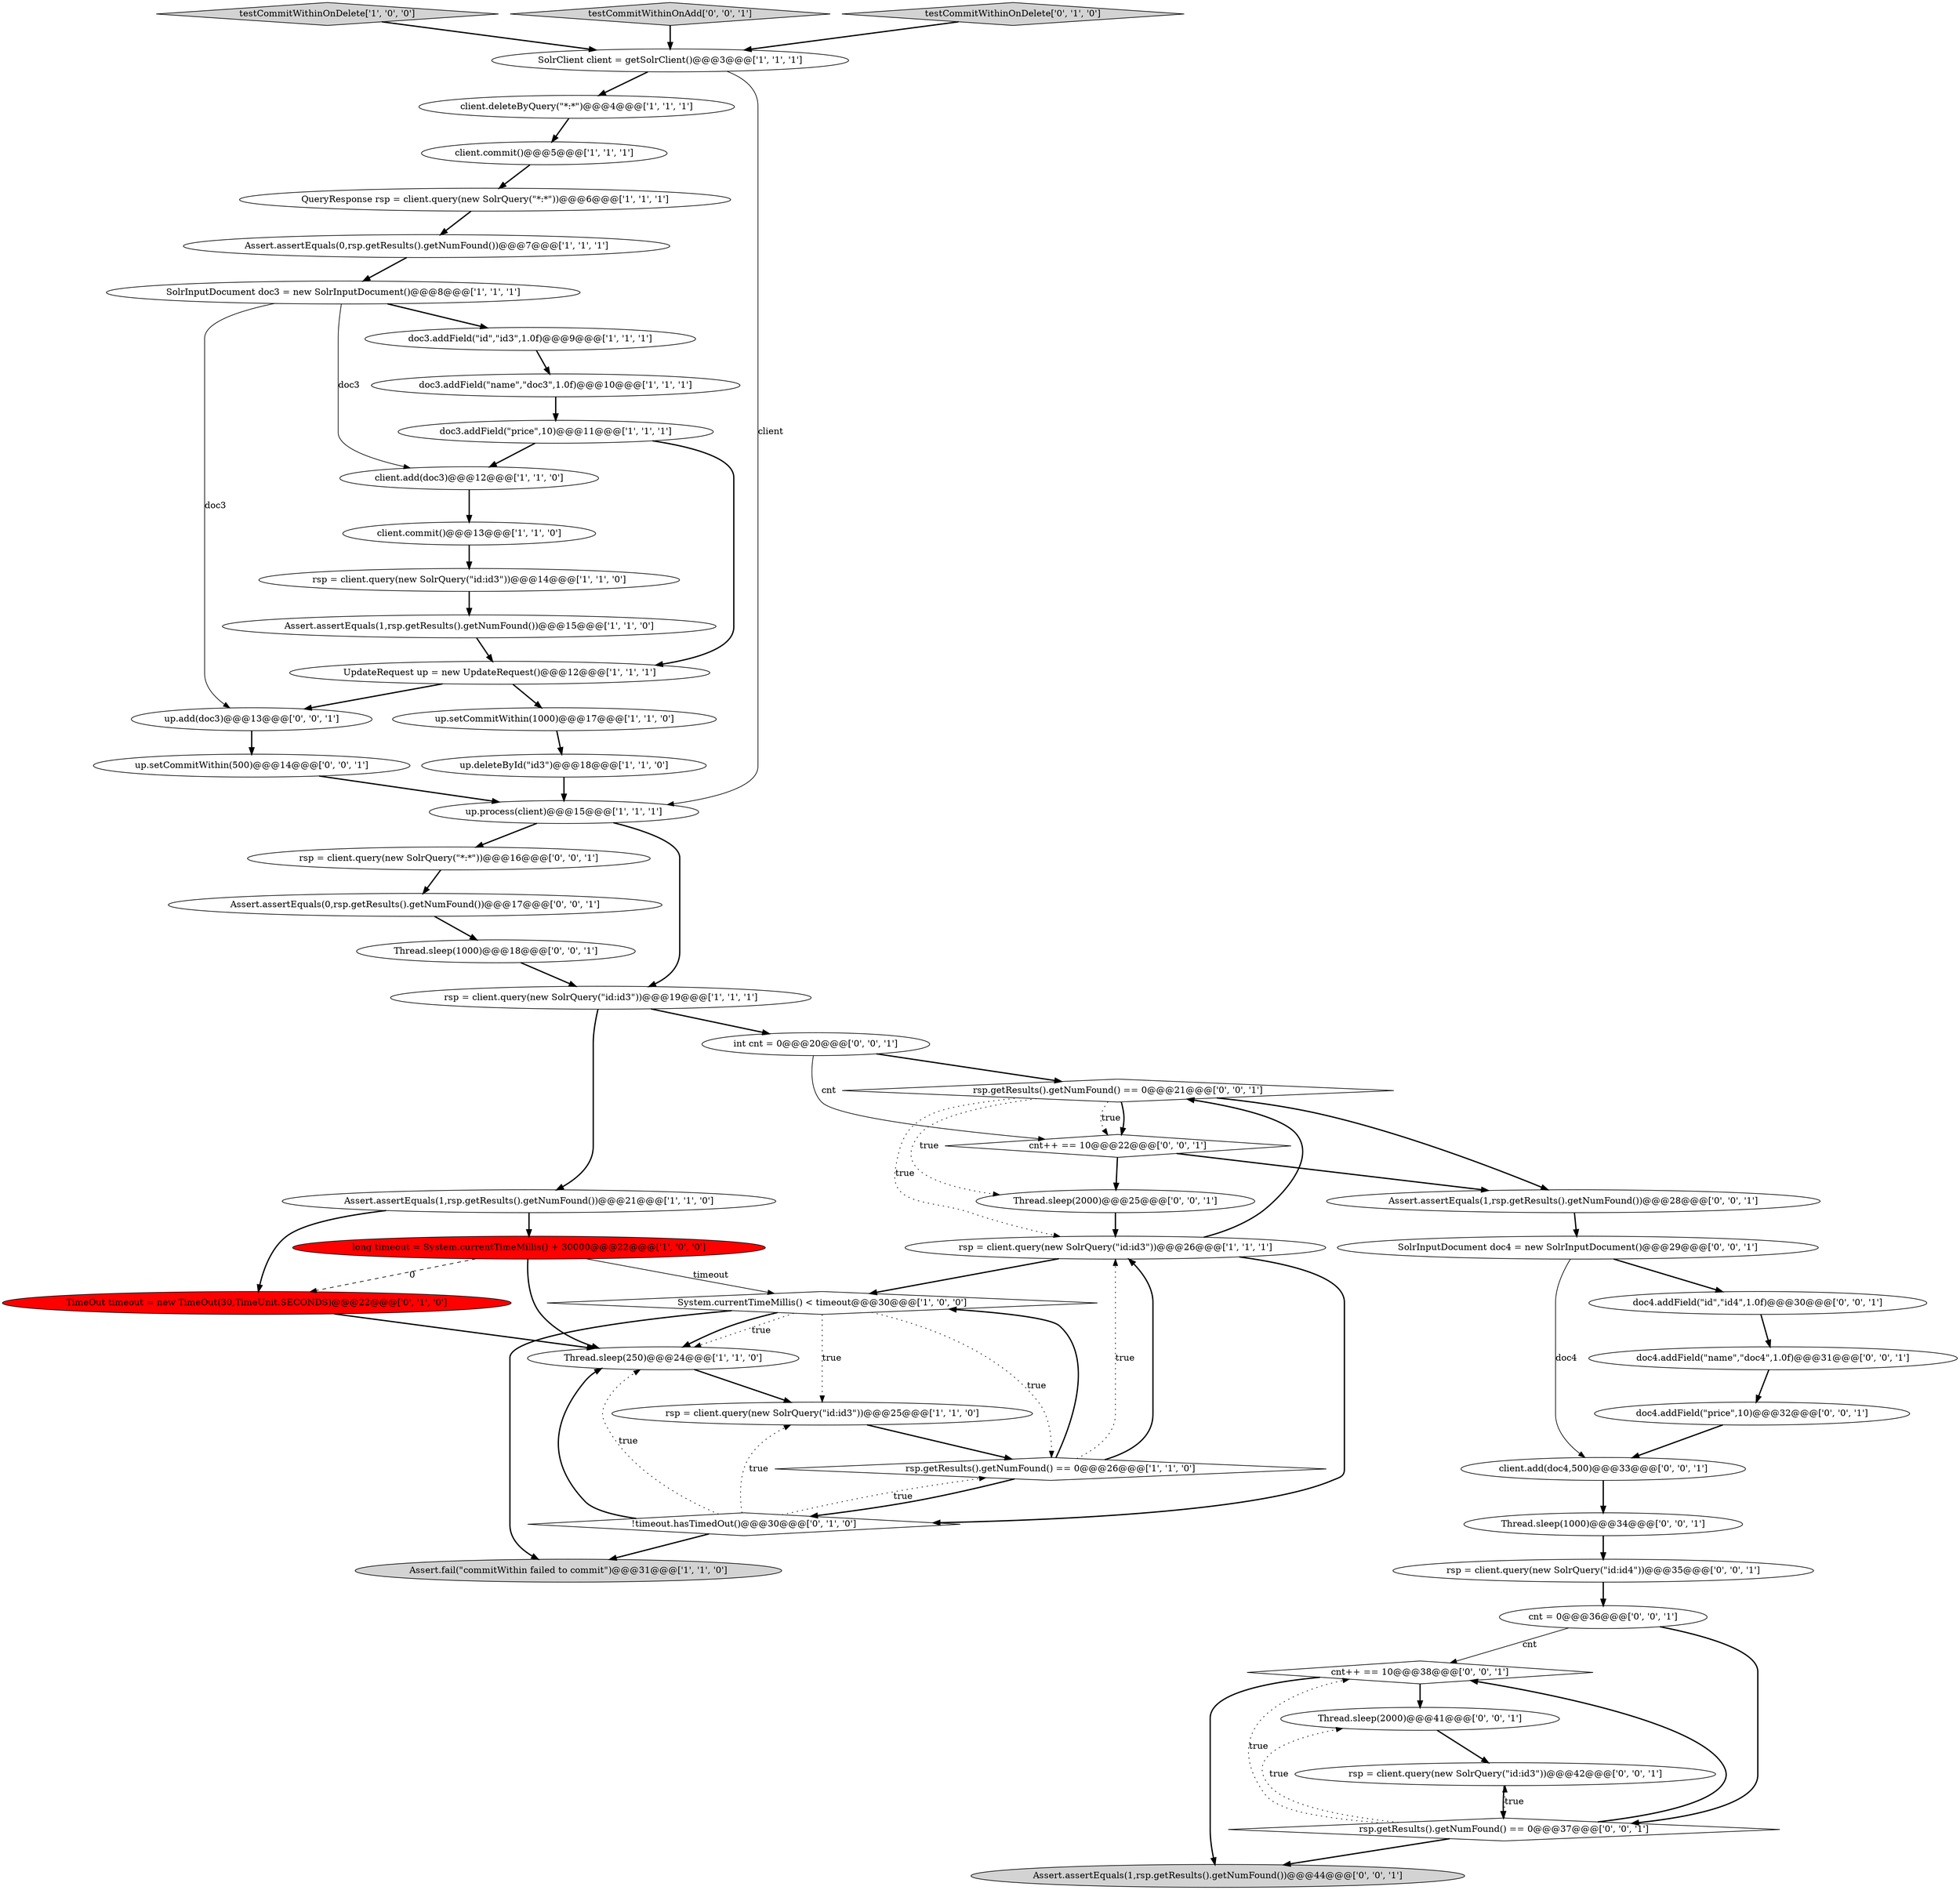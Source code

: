 digraph {
0 [style = filled, label = "QueryResponse rsp = client.query(new SolrQuery(\"*:*\"))@@@6@@@['1', '1', '1']", fillcolor = white, shape = ellipse image = "AAA0AAABBB1BBB"];
24 [style = filled, label = "Assert.fail(\"commitWithin failed to commit\")@@@31@@@['1', '1', '0']", fillcolor = lightgray, shape = ellipse image = "AAA0AAABBB1BBB"];
4 [style = filled, label = "Assert.assertEquals(1,rsp.getResults().getNumFound())@@@15@@@['1', '1', '0']", fillcolor = white, shape = ellipse image = "AAA0AAABBB1BBB"];
3 [style = filled, label = "Thread.sleep(250)@@@24@@@['1', '1', '0']", fillcolor = white, shape = ellipse image = "AAA0AAABBB1BBB"];
40 [style = filled, label = "cnt = 0@@@36@@@['0', '0', '1']", fillcolor = white, shape = ellipse image = "AAA0AAABBB3BBB"];
18 [style = filled, label = "rsp = client.query(new SolrQuery(\"id:id3\"))@@@25@@@['1', '1', '0']", fillcolor = white, shape = ellipse image = "AAA0AAABBB1BBB"];
19 [style = filled, label = "Assert.assertEquals(0,rsp.getResults().getNumFound())@@@7@@@['1', '1', '1']", fillcolor = white, shape = ellipse image = "AAA0AAABBB1BBB"];
2 [style = filled, label = "doc3.addField(\"name\",\"doc3\",1.0f)@@@10@@@['1', '1', '1']", fillcolor = white, shape = ellipse image = "AAA0AAABBB1BBB"];
15 [style = filled, label = "System.currentTimeMillis() < timeout@@@30@@@['1', '0', '0']", fillcolor = white, shape = diamond image = "AAA0AAABBB1BBB"];
30 [style = filled, label = "Thread.sleep(2000)@@@41@@@['0', '0', '1']", fillcolor = white, shape = ellipse image = "AAA0AAABBB3BBB"];
17 [style = filled, label = "doc3.addField(\"price\",10)@@@11@@@['1', '1', '1']", fillcolor = white, shape = ellipse image = "AAA0AAABBB1BBB"];
44 [style = filled, label = "Assert.assertEquals(1,rsp.getResults().getNumFound())@@@28@@@['0', '0', '1']", fillcolor = white, shape = ellipse image = "AAA0AAABBB3BBB"];
39 [style = filled, label = "doc4.addField(\"price\",10)@@@32@@@['0', '0', '1']", fillcolor = white, shape = ellipse image = "AAA0AAABBB3BBB"];
45 [style = filled, label = "client.add(doc4,500)@@@33@@@['0', '0', '1']", fillcolor = white, shape = ellipse image = "AAA0AAABBB3BBB"];
9 [style = filled, label = "up.deleteById(\"id3\")@@@18@@@['1', '1', '0']", fillcolor = white, shape = ellipse image = "AAA0AAABBB1BBB"];
35 [style = filled, label = "SolrInputDocument doc4 = new SolrInputDocument()@@@29@@@['0', '0', '1']", fillcolor = white, shape = ellipse image = "AAA0AAABBB3BBB"];
53 [style = filled, label = "cnt++ == 10@@@38@@@['0', '0', '1']", fillcolor = white, shape = diamond image = "AAA0AAABBB3BBB"];
29 [style = filled, label = "TimeOut timeout = new TimeOut(30,TimeUnit.SECONDS)@@@22@@@['0', '1', '0']", fillcolor = red, shape = ellipse image = "AAA1AAABBB2BBB"];
5 [style = filled, label = "testCommitWithinOnDelete['1', '0', '0']", fillcolor = lightgray, shape = diamond image = "AAA0AAABBB1BBB"];
11 [style = filled, label = "client.commit()@@@5@@@['1', '1', '1']", fillcolor = white, shape = ellipse image = "AAA0AAABBB1BBB"];
36 [style = filled, label = "doc4.addField(\"name\",\"doc4\",1.0f)@@@31@@@['0', '0', '1']", fillcolor = white, shape = ellipse image = "AAA0AAABBB3BBB"];
13 [style = filled, label = "client.deleteByQuery(\"*:*\")@@@4@@@['1', '1', '1']", fillcolor = white, shape = ellipse image = "AAA0AAABBB1BBB"];
49 [style = filled, label = "int cnt = 0@@@20@@@['0', '0', '1']", fillcolor = white, shape = ellipse image = "AAA0AAABBB3BBB"];
47 [style = filled, label = "Thread.sleep(1000)@@@34@@@['0', '0', '1']", fillcolor = white, shape = ellipse image = "AAA0AAABBB3BBB"];
21 [style = filled, label = "client.commit()@@@13@@@['1', '1', '0']", fillcolor = white, shape = ellipse image = "AAA0AAABBB1BBB"];
12 [style = filled, label = "client.add(doc3)@@@12@@@['1', '1', '0']", fillcolor = white, shape = ellipse image = "AAA0AAABBB1BBB"];
31 [style = filled, label = "Assert.assertEquals(1,rsp.getResults().getNumFound())@@@44@@@['0', '0', '1']", fillcolor = lightgray, shape = ellipse image = "AAA0AAABBB3BBB"];
27 [style = filled, label = "!timeout.hasTimedOut()@@@30@@@['0', '1', '0']", fillcolor = white, shape = diamond image = "AAA0AAABBB2BBB"];
51 [style = filled, label = "rsp.getResults().getNumFound() == 0@@@37@@@['0', '0', '1']", fillcolor = white, shape = diamond image = "AAA0AAABBB3BBB"];
46 [style = filled, label = "up.add(doc3)@@@13@@@['0', '0', '1']", fillcolor = white, shape = ellipse image = "AAA0AAABBB3BBB"];
52 [style = filled, label = "rsp = client.query(new SolrQuery(\"*:*\"))@@@16@@@['0', '0', '1']", fillcolor = white, shape = ellipse image = "AAA0AAABBB3BBB"];
22 [style = filled, label = "rsp.getResults().getNumFound() == 0@@@26@@@['1', '1', '0']", fillcolor = white, shape = diamond image = "AAA0AAABBB1BBB"];
6 [style = filled, label = "up.process(client)@@@15@@@['1', '1', '1']", fillcolor = white, shape = ellipse image = "AAA0AAABBB1BBB"];
34 [style = filled, label = "rsp = client.query(new SolrQuery(\"id:id3\"))@@@42@@@['0', '0', '1']", fillcolor = white, shape = ellipse image = "AAA0AAABBB3BBB"];
14 [style = filled, label = "SolrClient client = getSolrClient()@@@3@@@['1', '1', '1']", fillcolor = white, shape = ellipse image = "AAA0AAABBB1BBB"];
7 [style = filled, label = "long timeout = System.currentTimeMillis() + 30000@@@22@@@['1', '0', '0']", fillcolor = red, shape = ellipse image = "AAA1AAABBB1BBB"];
16 [style = filled, label = "UpdateRequest up = new UpdateRequest()@@@12@@@['1', '1', '1']", fillcolor = white, shape = ellipse image = "AAA0AAABBB1BBB"];
48 [style = filled, label = "doc4.addField(\"id\",\"id4\",1.0f)@@@30@@@['0', '0', '1']", fillcolor = white, shape = ellipse image = "AAA0AAABBB3BBB"];
32 [style = filled, label = "Thread.sleep(1000)@@@18@@@['0', '0', '1']", fillcolor = white, shape = ellipse image = "AAA0AAABBB3BBB"];
33 [style = filled, label = "rsp.getResults().getNumFound() == 0@@@21@@@['0', '0', '1']", fillcolor = white, shape = diamond image = "AAA0AAABBB3BBB"];
43 [style = filled, label = "cnt++ == 10@@@22@@@['0', '0', '1']", fillcolor = white, shape = diamond image = "AAA0AAABBB3BBB"];
41 [style = filled, label = "up.setCommitWithin(500)@@@14@@@['0', '0', '1']", fillcolor = white, shape = ellipse image = "AAA0AAABBB3BBB"];
25 [style = filled, label = "rsp = client.query(new SolrQuery(\"id:id3\"))@@@14@@@['1', '1', '0']", fillcolor = white, shape = ellipse image = "AAA0AAABBB1BBB"];
20 [style = filled, label = "Assert.assertEquals(1,rsp.getResults().getNumFound())@@@21@@@['1', '1', '0']", fillcolor = white, shape = ellipse image = "AAA0AAABBB1BBB"];
50 [style = filled, label = "testCommitWithinOnAdd['0', '0', '1']", fillcolor = lightgray, shape = diamond image = "AAA0AAABBB3BBB"];
23 [style = filled, label = "rsp = client.query(new SolrQuery(\"id:id3\"))@@@19@@@['1', '1', '1']", fillcolor = white, shape = ellipse image = "AAA0AAABBB1BBB"];
37 [style = filled, label = "Assert.assertEquals(0,rsp.getResults().getNumFound())@@@17@@@['0', '0', '1']", fillcolor = white, shape = ellipse image = "AAA0AAABBB3BBB"];
28 [style = filled, label = "testCommitWithinOnDelete['0', '1', '0']", fillcolor = lightgray, shape = diamond image = "AAA0AAABBB2BBB"];
38 [style = filled, label = "Thread.sleep(2000)@@@25@@@['0', '0', '1']", fillcolor = white, shape = ellipse image = "AAA0AAABBB3BBB"];
42 [style = filled, label = "rsp = client.query(new SolrQuery(\"id:id4\"))@@@35@@@['0', '0', '1']", fillcolor = white, shape = ellipse image = "AAA0AAABBB3BBB"];
8 [style = filled, label = "rsp = client.query(new SolrQuery(\"id:id3\"))@@@26@@@['1', '1', '1']", fillcolor = white, shape = ellipse image = "AAA0AAABBB1BBB"];
10 [style = filled, label = "up.setCommitWithin(1000)@@@17@@@['1', '1', '0']", fillcolor = white, shape = ellipse image = "AAA0AAABBB1BBB"];
1 [style = filled, label = "SolrInputDocument doc3 = new SolrInputDocument()@@@8@@@['1', '1', '1']", fillcolor = white, shape = ellipse image = "AAA0AAABBB1BBB"];
26 [style = filled, label = "doc3.addField(\"id\",\"id3\",1.0f)@@@9@@@['1', '1', '1']", fillcolor = white, shape = ellipse image = "AAA0AAABBB1BBB"];
35->48 [style = bold, label=""];
22->15 [style = bold, label=""];
32->23 [style = bold, label=""];
44->35 [style = bold, label=""];
51->53 [style = bold, label=""];
51->30 [style = dotted, label="true"];
28->14 [style = bold, label=""];
9->6 [style = bold, label=""];
3->18 [style = bold, label=""];
22->8 [style = bold, label=""];
19->1 [style = bold, label=""];
18->22 [style = bold, label=""];
35->45 [style = solid, label="doc4"];
37->32 [style = bold, label=""];
40->53 [style = solid, label="cnt"];
51->53 [style = dotted, label="true"];
8->27 [style = bold, label=""];
33->44 [style = bold, label=""];
43->44 [style = bold, label=""];
27->18 [style = dotted, label="true"];
17->16 [style = bold, label=""];
4->16 [style = bold, label=""];
23->49 [style = bold, label=""];
51->34 [style = dotted, label="true"];
27->22 [style = dotted, label="true"];
0->19 [style = bold, label=""];
12->21 [style = bold, label=""];
40->51 [style = bold, label=""];
52->37 [style = bold, label=""];
15->18 [style = dotted, label="true"];
53->30 [style = bold, label=""];
39->45 [style = bold, label=""];
30->34 [style = bold, label=""];
41->6 [style = bold, label=""];
21->25 [style = bold, label=""];
13->11 [style = bold, label=""];
42->40 [style = bold, label=""];
46->41 [style = bold, label=""];
15->3 [style = dotted, label="true"];
14->6 [style = solid, label="client"];
1->12 [style = solid, label="doc3"];
33->38 [style = dotted, label="true"];
20->7 [style = bold, label=""];
7->15 [style = solid, label="timeout"];
2->17 [style = bold, label=""];
8->33 [style = bold, label=""];
23->20 [style = bold, label=""];
8->15 [style = bold, label=""];
47->42 [style = bold, label=""];
6->23 [style = bold, label=""];
49->43 [style = solid, label="cnt"];
50->14 [style = bold, label=""];
15->3 [style = bold, label=""];
36->39 [style = bold, label=""];
34->51 [style = bold, label=""];
17->12 [style = bold, label=""];
43->38 [style = bold, label=""];
33->43 [style = bold, label=""];
33->8 [style = dotted, label="true"];
27->24 [style = bold, label=""];
10->9 [style = bold, label=""];
38->8 [style = bold, label=""];
14->13 [style = bold, label=""];
16->46 [style = bold, label=""];
48->36 [style = bold, label=""];
20->29 [style = bold, label=""];
16->10 [style = bold, label=""];
33->43 [style = dotted, label="true"];
29->3 [style = bold, label=""];
27->3 [style = bold, label=""];
25->4 [style = bold, label=""];
15->22 [style = dotted, label="true"];
5->14 [style = bold, label=""];
53->31 [style = bold, label=""];
1->26 [style = bold, label=""];
6->52 [style = bold, label=""];
7->3 [style = bold, label=""];
27->3 [style = dotted, label="true"];
26->2 [style = bold, label=""];
11->0 [style = bold, label=""];
22->8 [style = dotted, label="true"];
22->27 [style = bold, label=""];
15->24 [style = bold, label=""];
49->33 [style = bold, label=""];
45->47 [style = bold, label=""];
7->29 [style = dashed, label="0"];
51->31 [style = bold, label=""];
1->46 [style = solid, label="doc3"];
}
